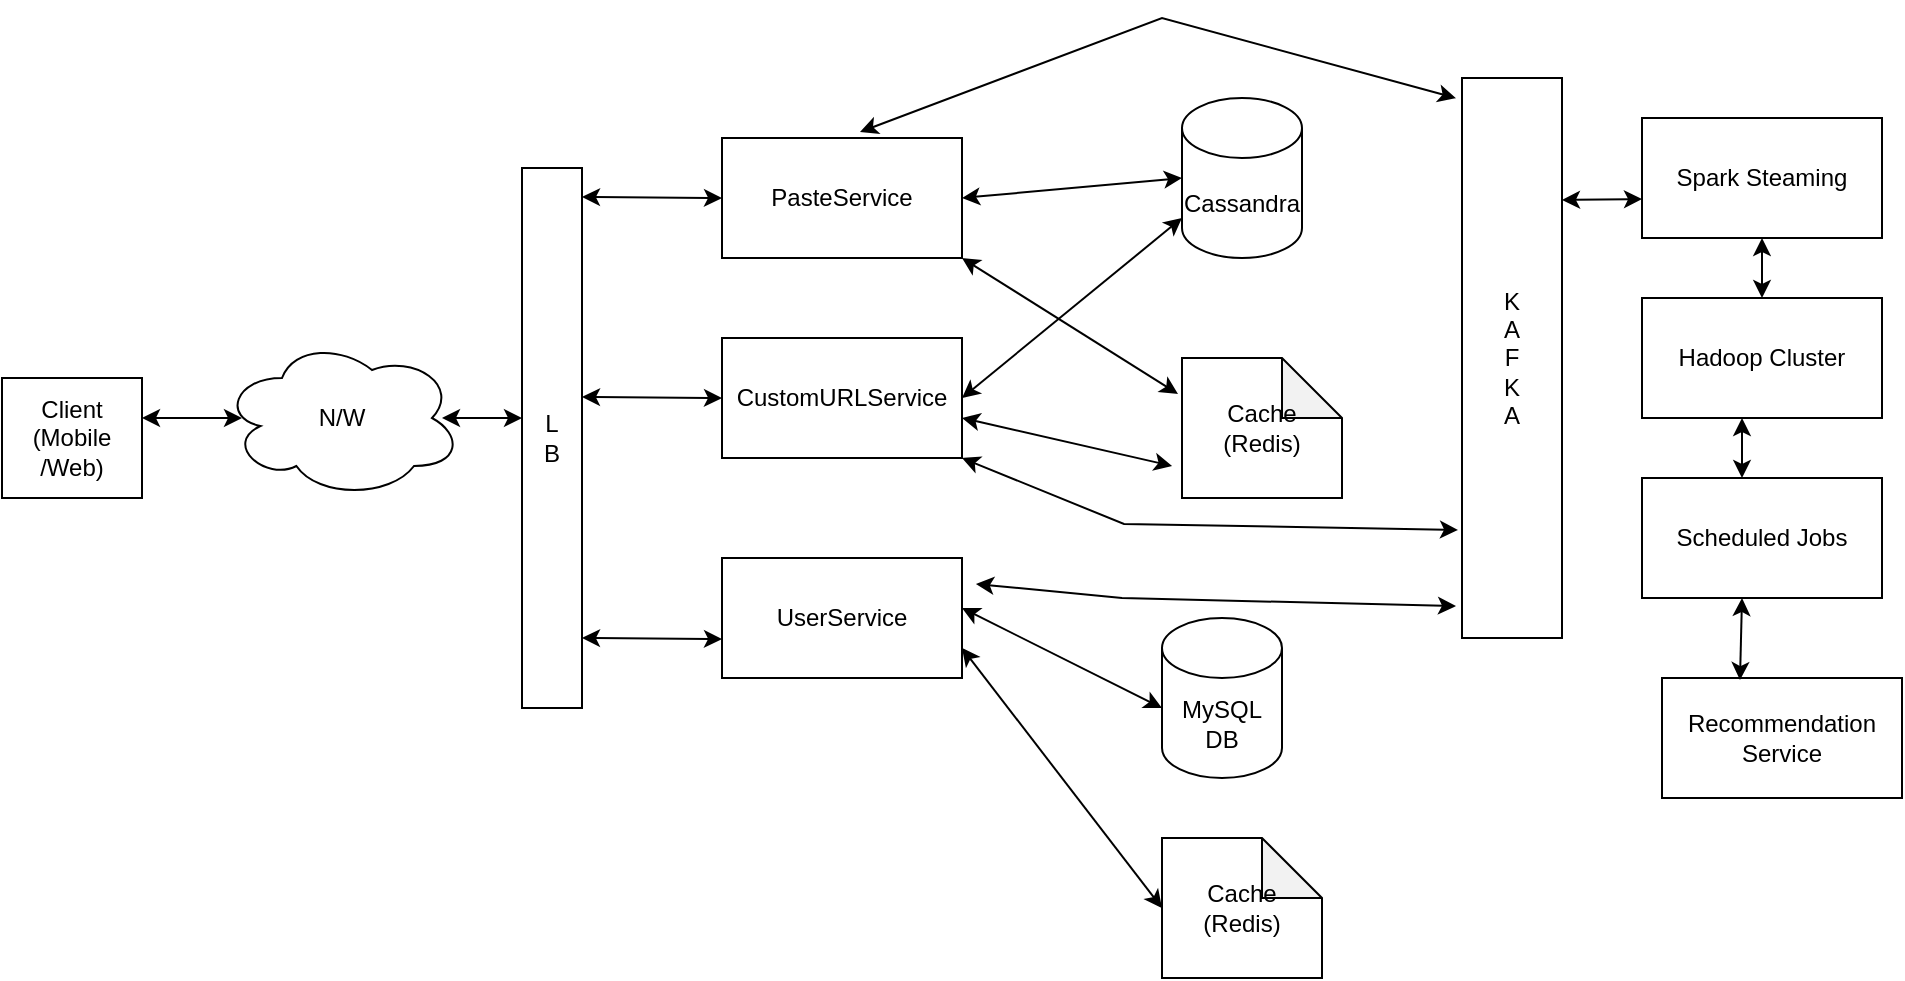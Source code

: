<mxfile version="20.5.3" type="github">
  <diagram id="0nUIFjx7PMpL-GvhpmOl" name="Page-1">
    <mxGraphModel dx="1422" dy="762" grid="1" gridSize="10" guides="1" tooltips="1" connect="1" arrows="1" fold="1" page="1" pageScale="1" pageWidth="1200" pageHeight="1920" math="0" shadow="0">
      <root>
        <mxCell id="0" />
        <mxCell id="1" parent="0" />
        <mxCell id="rmsGZUc7qLXNyv0sX4wA-1" value="Client (Mobile /Web)" style="rounded=0;whiteSpace=wrap;html=1;" vertex="1" parent="1">
          <mxGeometry x="80" y="270" width="70" height="60" as="geometry" />
        </mxCell>
        <mxCell id="rmsGZUc7qLXNyv0sX4wA-2" value="N/W" style="ellipse;shape=cloud;whiteSpace=wrap;html=1;" vertex="1" parent="1">
          <mxGeometry x="190" y="250" width="120" height="80" as="geometry" />
        </mxCell>
        <mxCell id="rmsGZUc7qLXNyv0sX4wA-3" value="L&lt;br&gt;B" style="rounded=0;whiteSpace=wrap;html=1;" vertex="1" parent="1">
          <mxGeometry x="340" y="165" width="30" height="270" as="geometry" />
        </mxCell>
        <mxCell id="rmsGZUc7qLXNyv0sX4wA-4" value="PasteService" style="rounded=0;whiteSpace=wrap;html=1;" vertex="1" parent="1">
          <mxGeometry x="440" y="150" width="120" height="60" as="geometry" />
        </mxCell>
        <mxCell id="rmsGZUc7qLXNyv0sX4wA-5" value="CustomURLService" style="rounded=0;whiteSpace=wrap;html=1;" vertex="1" parent="1">
          <mxGeometry x="440" y="250" width="120" height="60" as="geometry" />
        </mxCell>
        <mxCell id="rmsGZUc7qLXNyv0sX4wA-6" value="UserService" style="rounded=0;whiteSpace=wrap;html=1;" vertex="1" parent="1">
          <mxGeometry x="440" y="360" width="120" height="60" as="geometry" />
        </mxCell>
        <mxCell id="rmsGZUc7qLXNyv0sX4wA-7" value="Cassandra" style="shape=cylinder3;whiteSpace=wrap;html=1;boundedLbl=1;backgroundOutline=1;size=15;" vertex="1" parent="1">
          <mxGeometry x="670" y="130" width="60" height="80" as="geometry" />
        </mxCell>
        <mxCell id="rmsGZUc7qLXNyv0sX4wA-9" value="Cache &lt;br&gt;(Redis)" style="shape=note;whiteSpace=wrap;html=1;backgroundOutline=1;darkOpacity=0.05;" vertex="1" parent="1">
          <mxGeometry x="670" y="260" width="80" height="70" as="geometry" />
        </mxCell>
        <mxCell id="rmsGZUc7qLXNyv0sX4wA-10" value="" style="endArrow=classic;startArrow=classic;html=1;rounded=0;" edge="1" parent="1">
          <mxGeometry width="50" height="50" relative="1" as="geometry">
            <mxPoint x="150" y="290" as="sourcePoint" />
            <mxPoint x="200" y="290" as="targetPoint" />
          </mxGeometry>
        </mxCell>
        <mxCell id="rmsGZUc7qLXNyv0sX4wA-11" value="MySQL DB" style="shape=cylinder3;whiteSpace=wrap;html=1;boundedLbl=1;backgroundOutline=1;size=15;" vertex="1" parent="1">
          <mxGeometry x="660" y="390" width="60" height="80" as="geometry" />
        </mxCell>
        <mxCell id="rmsGZUc7qLXNyv0sX4wA-12" value="Cache &lt;br&gt;(Redis)" style="shape=note;whiteSpace=wrap;html=1;backgroundOutline=1;darkOpacity=0.05;" vertex="1" parent="1">
          <mxGeometry x="660" y="500" width="80" height="70" as="geometry" />
        </mxCell>
        <mxCell id="rmsGZUc7qLXNyv0sX4wA-13" value="" style="endArrow=classic;startArrow=classic;html=1;rounded=0;" edge="1" parent="1">
          <mxGeometry width="50" height="50" relative="1" as="geometry">
            <mxPoint x="300" y="290" as="sourcePoint" />
            <mxPoint x="340" y="290" as="targetPoint" />
            <Array as="points" />
          </mxGeometry>
        </mxCell>
        <mxCell id="rmsGZUc7qLXNyv0sX4wA-14" value="" style="endArrow=classic;startArrow=classic;html=1;rounded=0;entryX=0;entryY=0.5;entryDx=0;entryDy=0;" edge="1" parent="1" target="rmsGZUc7qLXNyv0sX4wA-4">
          <mxGeometry width="50" height="50" relative="1" as="geometry">
            <mxPoint x="370" y="179.5" as="sourcePoint" />
            <mxPoint x="410" y="179.5" as="targetPoint" />
            <Array as="points" />
          </mxGeometry>
        </mxCell>
        <mxCell id="rmsGZUc7qLXNyv0sX4wA-17" value="" style="endArrow=classic;startArrow=classic;html=1;rounded=0;entryX=0;entryY=0.5;entryDx=0;entryDy=0;" edge="1" parent="1">
          <mxGeometry width="50" height="50" relative="1" as="geometry">
            <mxPoint x="370" y="279.5" as="sourcePoint" />
            <mxPoint x="440" y="280" as="targetPoint" />
            <Array as="points" />
          </mxGeometry>
        </mxCell>
        <mxCell id="rmsGZUc7qLXNyv0sX4wA-18" value="" style="endArrow=classic;startArrow=classic;html=1;rounded=0;entryX=0;entryY=0.5;entryDx=0;entryDy=0;" edge="1" parent="1">
          <mxGeometry width="50" height="50" relative="1" as="geometry">
            <mxPoint x="370" y="400" as="sourcePoint" />
            <mxPoint x="440" y="400.5" as="targetPoint" />
            <Array as="points" />
          </mxGeometry>
        </mxCell>
        <mxCell id="rmsGZUc7qLXNyv0sX4wA-19" value="" style="endArrow=classic;startArrow=classic;html=1;rounded=0;entryX=0;entryY=0.5;entryDx=0;entryDy=0;exitX=1;exitY=0.5;exitDx=0;exitDy=0;entryPerimeter=0;" edge="1" parent="1" source="rmsGZUc7qLXNyv0sX4wA-4" target="rmsGZUc7qLXNyv0sX4wA-7">
          <mxGeometry width="50" height="50" relative="1" as="geometry">
            <mxPoint x="590" y="229.5" as="sourcePoint" />
            <mxPoint x="660" y="230" as="targetPoint" />
            <Array as="points" />
          </mxGeometry>
        </mxCell>
        <mxCell id="rmsGZUc7qLXNyv0sX4wA-20" value="" style="endArrow=classic;startArrow=classic;html=1;rounded=0;entryX=-0.025;entryY=0.257;entryDx=0;entryDy=0;entryPerimeter=0;" edge="1" parent="1" target="rmsGZUc7qLXNyv0sX4wA-9">
          <mxGeometry width="50" height="50" relative="1" as="geometry">
            <mxPoint x="560" y="210" as="sourcePoint" />
            <mxPoint x="630" y="210.5" as="targetPoint" />
            <Array as="points" />
          </mxGeometry>
        </mxCell>
        <mxCell id="rmsGZUc7qLXNyv0sX4wA-21" value="" style="endArrow=classic;startArrow=classic;html=1;rounded=0;exitX=1;exitY=0.5;exitDx=0;exitDy=0;entryX=-0.062;entryY=0.771;entryDx=0;entryDy=0;entryPerimeter=0;" edge="1" parent="1" target="rmsGZUc7qLXNyv0sX4wA-9">
          <mxGeometry width="50" height="50" relative="1" as="geometry">
            <mxPoint x="560" y="290" as="sourcePoint" />
            <mxPoint x="650" y="340" as="targetPoint" />
            <Array as="points" />
          </mxGeometry>
        </mxCell>
        <mxCell id="rmsGZUc7qLXNyv0sX4wA-22" value="" style="endArrow=classic;startArrow=classic;html=1;rounded=0;exitX=1;exitY=0.5;exitDx=0;exitDy=0;" edge="1" parent="1" source="rmsGZUc7qLXNyv0sX4wA-5">
          <mxGeometry width="50" height="50" relative="1" as="geometry">
            <mxPoint x="580" y="200" as="sourcePoint" />
            <mxPoint x="670" y="190" as="targetPoint" />
            <Array as="points" />
          </mxGeometry>
        </mxCell>
        <mxCell id="rmsGZUc7qLXNyv0sX4wA-24" value="" style="endArrow=classic;startArrow=classic;html=1;rounded=0;entryX=0;entryY=0.5;entryDx=0;entryDy=0;exitX=1;exitY=0.5;exitDx=0;exitDy=0;" edge="1" parent="1">
          <mxGeometry width="50" height="50" relative="1" as="geometry">
            <mxPoint x="560" y="385" as="sourcePoint" />
            <mxPoint x="660" y="435" as="targetPoint" />
            <Array as="points" />
          </mxGeometry>
        </mxCell>
        <mxCell id="rmsGZUc7qLXNyv0sX4wA-25" value="" style="endArrow=classic;startArrow=classic;html=1;rounded=0;entryX=0;entryY=0.5;entryDx=0;entryDy=0;exitX=1;exitY=0.5;exitDx=0;exitDy=0;entryPerimeter=0;" edge="1" parent="1" target="rmsGZUc7qLXNyv0sX4wA-12">
          <mxGeometry width="50" height="50" relative="1" as="geometry">
            <mxPoint x="560" y="405" as="sourcePoint" />
            <mxPoint x="660" y="455" as="targetPoint" />
            <Array as="points" />
          </mxGeometry>
        </mxCell>
        <mxCell id="rmsGZUc7qLXNyv0sX4wA-26" value="K&lt;br&gt;A&lt;br&gt;F&lt;br&gt;K&lt;br&gt;A" style="rounded=0;whiteSpace=wrap;html=1;" vertex="1" parent="1">
          <mxGeometry x="810" y="120" width="50" height="280" as="geometry" />
        </mxCell>
        <mxCell id="rmsGZUc7qLXNyv0sX4wA-27" value="" style="endArrow=classic;startArrow=classic;html=1;rounded=0;exitX=0.575;exitY=-0.05;exitDx=0;exitDy=0;exitPerimeter=0;entryX=-0.06;entryY=0.036;entryDx=0;entryDy=0;entryPerimeter=0;" edge="1" parent="1" source="rmsGZUc7qLXNyv0sX4wA-4" target="rmsGZUc7qLXNyv0sX4wA-26">
          <mxGeometry width="50" height="50" relative="1" as="geometry">
            <mxPoint x="530" y="100" as="sourcePoint" />
            <mxPoint x="830" y="100" as="targetPoint" />
            <Array as="points">
              <mxPoint x="660" y="90" />
            </Array>
          </mxGeometry>
        </mxCell>
        <mxCell id="rmsGZUc7qLXNyv0sX4wA-28" value="" style="endArrow=classic;startArrow=classic;html=1;rounded=0;exitX=1;exitY=1;exitDx=0;exitDy=0;entryX=-0.04;entryY=0.807;entryDx=0;entryDy=0;entryPerimeter=0;" edge="1" parent="1" source="rmsGZUc7qLXNyv0sX4wA-5" target="rmsGZUc7qLXNyv0sX4wA-26">
          <mxGeometry width="50" height="50" relative="1" as="geometry">
            <mxPoint x="490" y="400" as="sourcePoint" />
            <mxPoint x="788" y="383.08" as="targetPoint" />
            <Array as="points">
              <mxPoint x="641" y="343" />
            </Array>
          </mxGeometry>
        </mxCell>
        <mxCell id="rmsGZUc7qLXNyv0sX4wA-29" value="" style="endArrow=classic;startArrow=classic;html=1;rounded=0;exitX=1.058;exitY=0.217;exitDx=0;exitDy=0;entryX=-0.06;entryY=0.943;entryDx=0;entryDy=0;entryPerimeter=0;exitPerimeter=0;" edge="1" parent="1" source="rmsGZUc7qLXNyv0sX4wA-6" target="rmsGZUc7qLXNyv0sX4wA-26">
          <mxGeometry width="50" height="50" relative="1" as="geometry">
            <mxPoint x="570" y="320" as="sourcePoint" />
            <mxPoint x="818" y="355.96" as="targetPoint" />
            <Array as="points">
              <mxPoint x="640" y="380" />
            </Array>
          </mxGeometry>
        </mxCell>
        <mxCell id="rmsGZUc7qLXNyv0sX4wA-30" value="Spark Steaming" style="rounded=0;whiteSpace=wrap;html=1;" vertex="1" parent="1">
          <mxGeometry x="900" y="140" width="120" height="60" as="geometry" />
        </mxCell>
        <mxCell id="rmsGZUc7qLXNyv0sX4wA-31" value="Hadoop Cluster" style="rounded=0;whiteSpace=wrap;html=1;" vertex="1" parent="1">
          <mxGeometry x="900" y="230" width="120" height="60" as="geometry" />
        </mxCell>
        <mxCell id="rmsGZUc7qLXNyv0sX4wA-32" value="Scheduled Jobs" style="rounded=0;whiteSpace=wrap;html=1;" vertex="1" parent="1">
          <mxGeometry x="900" y="320" width="120" height="60" as="geometry" />
        </mxCell>
        <mxCell id="rmsGZUc7qLXNyv0sX4wA-33" value="Recommendation&lt;br&gt;Service" style="rounded=0;whiteSpace=wrap;html=1;" vertex="1" parent="1">
          <mxGeometry x="910" y="420" width="120" height="60" as="geometry" />
        </mxCell>
        <mxCell id="rmsGZUc7qLXNyv0sX4wA-34" value="" style="endArrow=classic;startArrow=classic;html=1;rounded=0;entryX=0;entryY=0.5;entryDx=0;entryDy=0;" edge="1" parent="1">
          <mxGeometry width="50" height="50" relative="1" as="geometry">
            <mxPoint x="860" y="181" as="sourcePoint" />
            <mxPoint x="900" y="180.5" as="targetPoint" />
            <Array as="points" />
          </mxGeometry>
        </mxCell>
        <mxCell id="rmsGZUc7qLXNyv0sX4wA-35" value="" style="endArrow=classic;startArrow=classic;html=1;rounded=0;" edge="1" parent="1" source="rmsGZUc7qLXNyv0sX4wA-31">
          <mxGeometry width="50" height="50" relative="1" as="geometry">
            <mxPoint x="910" y="250" as="sourcePoint" />
            <mxPoint x="960" y="200" as="targetPoint" />
          </mxGeometry>
        </mxCell>
        <mxCell id="rmsGZUc7qLXNyv0sX4wA-36" value="" style="endArrow=classic;startArrow=classic;html=1;rounded=0;" edge="1" parent="1">
          <mxGeometry width="50" height="50" relative="1" as="geometry">
            <mxPoint x="950" y="320" as="sourcePoint" />
            <mxPoint x="950" y="290" as="targetPoint" />
          </mxGeometry>
        </mxCell>
        <mxCell id="rmsGZUc7qLXNyv0sX4wA-38" value="" style="endArrow=classic;startArrow=classic;html=1;rounded=0;exitX=0.325;exitY=0.017;exitDx=0;exitDy=0;exitPerimeter=0;" edge="1" parent="1" source="rmsGZUc7qLXNyv0sX4wA-33">
          <mxGeometry width="50" height="50" relative="1" as="geometry">
            <mxPoint x="950" y="410" as="sourcePoint" />
            <mxPoint x="950" y="380" as="targetPoint" />
          </mxGeometry>
        </mxCell>
      </root>
    </mxGraphModel>
  </diagram>
</mxfile>

